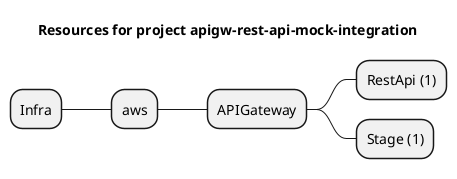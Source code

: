 @startmindmap
title Resources for project apigw-rest-api-mock-integration
skinparam monochrome true
+ Infra
++ aws
+++ APIGateway
++++ RestApi (1)
++++ Stage (1)
@endmindmap